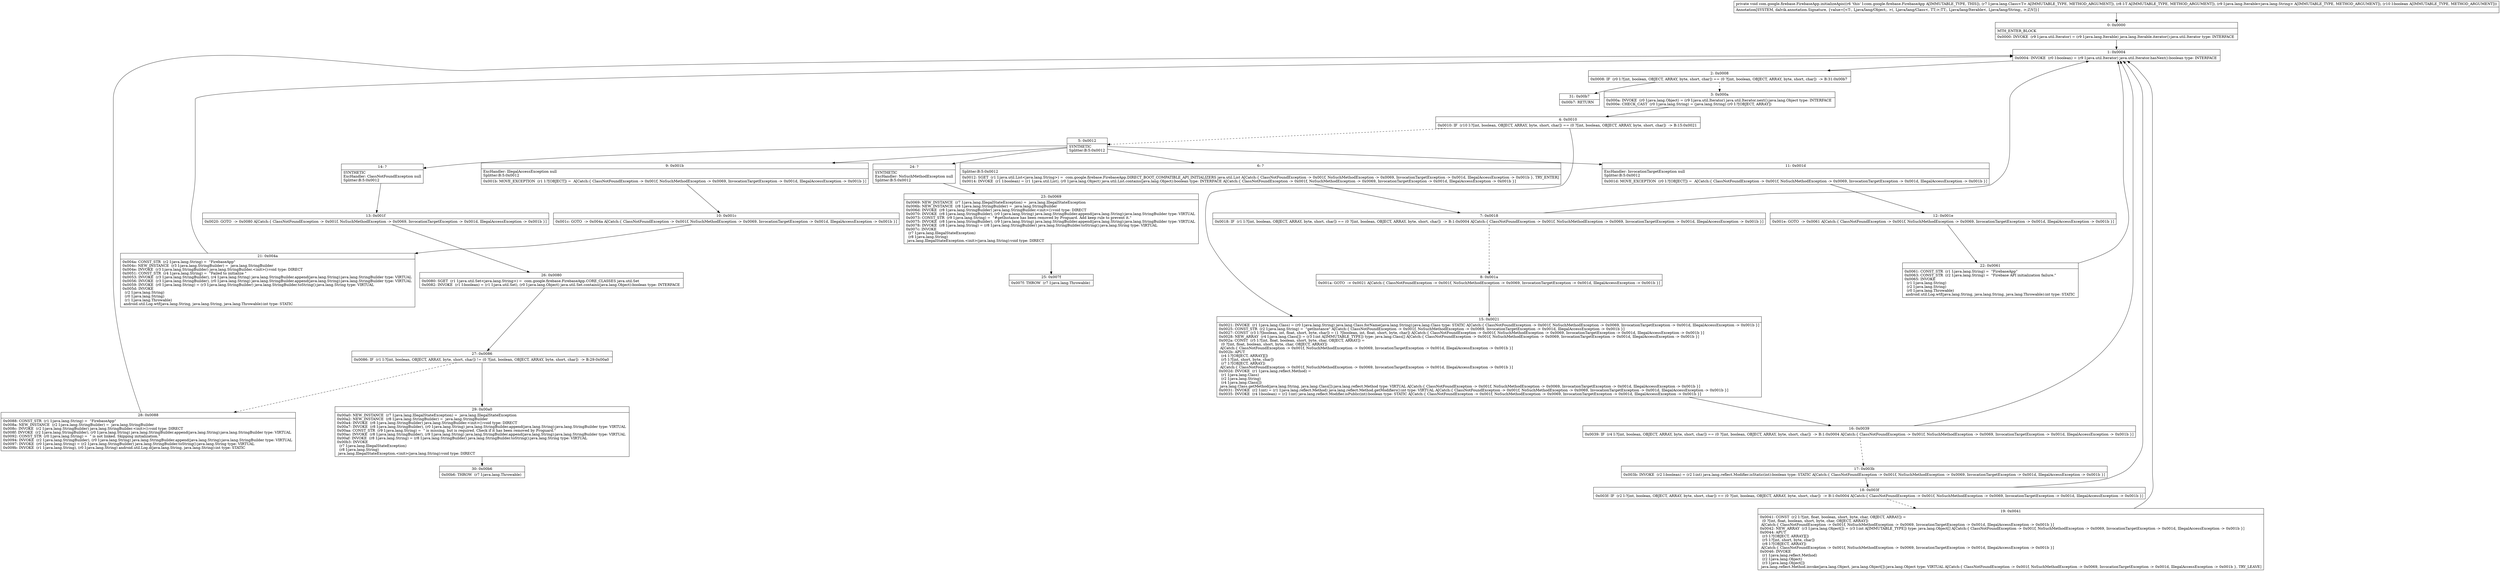 digraph "CFG forcom.google.firebase.FirebaseApp.initializeApis(Ljava\/lang\/Class;Ljava\/lang\/Object;Ljava\/lang\/Iterable;Z)V" {
Node_0 [shape=record,label="{0\:\ 0x0000|MTH_ENTER_BLOCK\l|0x0000: INVOKE  (r9 I:java.util.Iterator) = (r9 I:java.lang.Iterable) java.lang.Iterable.iterator():java.util.Iterator type: INTERFACE \l}"];
Node_1 [shape=record,label="{1\:\ 0x0004|0x0004: INVOKE  (r0 I:boolean) = (r9 I:java.util.Iterator) java.util.Iterator.hasNext():boolean type: INTERFACE \l}"];
Node_2 [shape=record,label="{2\:\ 0x0008|0x0008: IF  (r0 I:?[int, boolean, OBJECT, ARRAY, byte, short, char]) == (0 ?[int, boolean, OBJECT, ARRAY, byte, short, char])  \-\> B:31:0x00b7 \l}"];
Node_3 [shape=record,label="{3\:\ 0x000a|0x000a: INVOKE  (r0 I:java.lang.Object) = (r9 I:java.util.Iterator) java.util.Iterator.next():java.lang.Object type: INTERFACE \l0x000e: CHECK_CAST  (r0 I:java.lang.String) = (java.lang.String) (r0 I:?[OBJECT, ARRAY]) \l}"];
Node_4 [shape=record,label="{4\:\ 0x0010|0x0010: IF  (r10 I:?[int, boolean, OBJECT, ARRAY, byte, short, char]) == (0 ?[int, boolean, OBJECT, ARRAY, byte, short, char])  \-\> B:15:0x0021 \l}"];
Node_5 [shape=record,label="{5\:\ 0x0012|SYNTHETIC\lSplitter:B:5:0x0012\l}"];
Node_6 [shape=record,label="{6\:\ ?|Splitter:B:5:0x0012\l|0x0012: SGET  (r1 I:java.util.List\<java.lang.String\>) =  com.google.firebase.FirebaseApp.DIRECT_BOOT_COMPATIBLE_API_INITIALIZERS java.util.List A[Catch:\{ ClassNotFoundException \-\> 0x001f, NoSuchMethodException \-\> 0x0069, InvocationTargetException \-\> 0x001d, IllegalAccessException \-\> 0x001b \}, TRY_ENTER]\l0x0014: INVOKE  (r1 I:boolean) = (r1 I:java.util.List), (r0 I:java.lang.Object) java.util.List.contains(java.lang.Object):boolean type: INTERFACE A[Catch:\{ ClassNotFoundException \-\> 0x001f, NoSuchMethodException \-\> 0x0069, InvocationTargetException \-\> 0x001d, IllegalAccessException \-\> 0x001b \}]\l}"];
Node_7 [shape=record,label="{7\:\ 0x0018|0x0018: IF  (r1 I:?[int, boolean, OBJECT, ARRAY, byte, short, char]) == (0 ?[int, boolean, OBJECT, ARRAY, byte, short, char])  \-\> B:1:0x0004 A[Catch:\{ ClassNotFoundException \-\> 0x001f, NoSuchMethodException \-\> 0x0069, InvocationTargetException \-\> 0x001d, IllegalAccessException \-\> 0x001b \}]\l}"];
Node_8 [shape=record,label="{8\:\ 0x001a|0x001a: GOTO  \-\> 0x0021 A[Catch:\{ ClassNotFoundException \-\> 0x001f, NoSuchMethodException \-\> 0x0069, InvocationTargetException \-\> 0x001d, IllegalAccessException \-\> 0x001b \}]\l}"];
Node_9 [shape=record,label="{9\:\ 0x001b|ExcHandler: IllegalAccessException null\lSplitter:B:5:0x0012\l|0x001b: MOVE_EXCEPTION  (r1 I:?[OBJECT]) =  A[Catch:\{ ClassNotFoundException \-\> 0x001f, NoSuchMethodException \-\> 0x0069, InvocationTargetException \-\> 0x001d, IllegalAccessException \-\> 0x001b \}]\l}"];
Node_10 [shape=record,label="{10\:\ 0x001c|0x001c: GOTO  \-\> 0x004a A[Catch:\{ ClassNotFoundException \-\> 0x001f, NoSuchMethodException \-\> 0x0069, InvocationTargetException \-\> 0x001d, IllegalAccessException \-\> 0x001b \}]\l}"];
Node_11 [shape=record,label="{11\:\ 0x001d|ExcHandler: InvocationTargetException null\lSplitter:B:5:0x0012\l|0x001d: MOVE_EXCEPTION  (r0 I:?[OBJECT]) =  A[Catch:\{ ClassNotFoundException \-\> 0x001f, NoSuchMethodException \-\> 0x0069, InvocationTargetException \-\> 0x001d, IllegalAccessException \-\> 0x001b \}]\l}"];
Node_12 [shape=record,label="{12\:\ 0x001e|0x001e: GOTO  \-\> 0x0061 A[Catch:\{ ClassNotFoundException \-\> 0x001f, NoSuchMethodException \-\> 0x0069, InvocationTargetException \-\> 0x001d, IllegalAccessException \-\> 0x001b \}]\l}"];
Node_13 [shape=record,label="{13\:\ 0x001f|0x0020: GOTO  \-\> 0x0080 A[Catch:\{ ClassNotFoundException \-\> 0x001f, NoSuchMethodException \-\> 0x0069, InvocationTargetException \-\> 0x001d, IllegalAccessException \-\> 0x001b \}]\l}"];
Node_14 [shape=record,label="{14\:\ ?|SYNTHETIC\lExcHandler: ClassNotFoundException null\lSplitter:B:5:0x0012\l}"];
Node_15 [shape=record,label="{15\:\ 0x0021|0x0021: INVOKE  (r1 I:java.lang.Class) = (r0 I:java.lang.String) java.lang.Class.forName(java.lang.String):java.lang.Class type: STATIC A[Catch:\{ ClassNotFoundException \-\> 0x001f, NoSuchMethodException \-\> 0x0069, InvocationTargetException \-\> 0x001d, IllegalAccessException \-\> 0x001b \}]\l0x0025: CONST_STR  (r2 I:java.lang.String) =  \"getInstance\" A[Catch:\{ ClassNotFoundException \-\> 0x001f, NoSuchMethodException \-\> 0x0069, InvocationTargetException \-\> 0x001d, IllegalAccessException \-\> 0x001b \}]\l0x0027: CONST  (r3 I:?[boolean, int, float, short, byte, char]) = (1 ?[boolean, int, float, short, byte, char]) A[Catch:\{ ClassNotFoundException \-\> 0x001f, NoSuchMethodException \-\> 0x0069, InvocationTargetException \-\> 0x001d, IllegalAccessException \-\> 0x001b \}]\l0x0028: NEW_ARRAY  (r4 I:java.lang.Class[]) = (r3 I:int A[IMMUTABLE_TYPE]) type: java.lang.Class[] A[Catch:\{ ClassNotFoundException \-\> 0x001f, NoSuchMethodException \-\> 0x0069, InvocationTargetException \-\> 0x001d, IllegalAccessException \-\> 0x001b \}]\l0x002a: CONST  (r5 I:?[int, float, boolean, short, byte, char, OBJECT, ARRAY]) = \l  (0 ?[int, float, boolean, short, byte, char, OBJECT, ARRAY])\l A[Catch:\{ ClassNotFoundException \-\> 0x001f, NoSuchMethodException \-\> 0x0069, InvocationTargetException \-\> 0x001d, IllegalAccessException \-\> 0x001b \}]\l0x002b: APUT  \l  (r4 I:?[OBJECT, ARRAY][])\l  (r5 I:?[int, short, byte, char])\l  (r7 I:?[OBJECT, ARRAY])\l A[Catch:\{ ClassNotFoundException \-\> 0x001f, NoSuchMethodException \-\> 0x0069, InvocationTargetException \-\> 0x001d, IllegalAccessException \-\> 0x001b \}]\l0x002d: INVOKE  (r1 I:java.lang.reflect.Method) = \l  (r1 I:java.lang.Class)\l  (r2 I:java.lang.String)\l  (r4 I:java.lang.Class[])\l java.lang.Class.getMethod(java.lang.String, java.lang.Class[]):java.lang.reflect.Method type: VIRTUAL A[Catch:\{ ClassNotFoundException \-\> 0x001f, NoSuchMethodException \-\> 0x0069, InvocationTargetException \-\> 0x001d, IllegalAccessException \-\> 0x001b \}]\l0x0031: INVOKE  (r2 I:int) = (r1 I:java.lang.reflect.Method) java.lang.reflect.Method.getModifiers():int type: VIRTUAL A[Catch:\{ ClassNotFoundException \-\> 0x001f, NoSuchMethodException \-\> 0x0069, InvocationTargetException \-\> 0x001d, IllegalAccessException \-\> 0x001b \}]\l0x0035: INVOKE  (r4 I:boolean) = (r2 I:int) java.lang.reflect.Modifier.isPublic(int):boolean type: STATIC A[Catch:\{ ClassNotFoundException \-\> 0x001f, NoSuchMethodException \-\> 0x0069, InvocationTargetException \-\> 0x001d, IllegalAccessException \-\> 0x001b \}]\l}"];
Node_16 [shape=record,label="{16\:\ 0x0039|0x0039: IF  (r4 I:?[int, boolean, OBJECT, ARRAY, byte, short, char]) == (0 ?[int, boolean, OBJECT, ARRAY, byte, short, char])  \-\> B:1:0x0004 A[Catch:\{ ClassNotFoundException \-\> 0x001f, NoSuchMethodException \-\> 0x0069, InvocationTargetException \-\> 0x001d, IllegalAccessException \-\> 0x001b \}]\l}"];
Node_17 [shape=record,label="{17\:\ 0x003b|0x003b: INVOKE  (r2 I:boolean) = (r2 I:int) java.lang.reflect.Modifier.isStatic(int):boolean type: STATIC A[Catch:\{ ClassNotFoundException \-\> 0x001f, NoSuchMethodException \-\> 0x0069, InvocationTargetException \-\> 0x001d, IllegalAccessException \-\> 0x001b \}]\l}"];
Node_18 [shape=record,label="{18\:\ 0x003f|0x003f: IF  (r2 I:?[int, boolean, OBJECT, ARRAY, byte, short, char]) == (0 ?[int, boolean, OBJECT, ARRAY, byte, short, char])  \-\> B:1:0x0004 A[Catch:\{ ClassNotFoundException \-\> 0x001f, NoSuchMethodException \-\> 0x0069, InvocationTargetException \-\> 0x001d, IllegalAccessException \-\> 0x001b \}]\l}"];
Node_19 [shape=record,label="{19\:\ 0x0041|0x0041: CONST  (r2 I:?[int, float, boolean, short, byte, char, OBJECT, ARRAY]) = \l  (0 ?[int, float, boolean, short, byte, char, OBJECT, ARRAY])\l A[Catch:\{ ClassNotFoundException \-\> 0x001f, NoSuchMethodException \-\> 0x0069, InvocationTargetException \-\> 0x001d, IllegalAccessException \-\> 0x001b \}]\l0x0042: NEW_ARRAY  (r3 I:java.lang.Object[]) = (r3 I:int A[IMMUTABLE_TYPE]) type: java.lang.Object[] A[Catch:\{ ClassNotFoundException \-\> 0x001f, NoSuchMethodException \-\> 0x0069, InvocationTargetException \-\> 0x001d, IllegalAccessException \-\> 0x001b \}]\l0x0044: APUT  \l  (r3 I:?[OBJECT, ARRAY][])\l  (r5 I:?[int, short, byte, char])\l  (r8 I:?[OBJECT, ARRAY])\l A[Catch:\{ ClassNotFoundException \-\> 0x001f, NoSuchMethodException \-\> 0x0069, InvocationTargetException \-\> 0x001d, IllegalAccessException \-\> 0x001b \}]\l0x0046: INVOKE  \l  (r1 I:java.lang.reflect.Method)\l  (r2 I:java.lang.Object)\l  (r3 I:java.lang.Object[])\l java.lang.reflect.Method.invoke(java.lang.Object, java.lang.Object[]):java.lang.Object type: VIRTUAL A[Catch:\{ ClassNotFoundException \-\> 0x001f, NoSuchMethodException \-\> 0x0069, InvocationTargetException \-\> 0x001d, IllegalAccessException \-\> 0x001b \}, TRY_LEAVE]\l}"];
Node_21 [shape=record,label="{21\:\ 0x004a|0x004a: CONST_STR  (r2 I:java.lang.String) =  \"FirebaseApp\" \l0x004c: NEW_INSTANCE  (r3 I:java.lang.StringBuilder) =  java.lang.StringBuilder \l0x004e: INVOKE  (r3 I:java.lang.StringBuilder) java.lang.StringBuilder.\<init\>():void type: DIRECT \l0x0051: CONST_STR  (r4 I:java.lang.String) =  \"Failed to initialize \" \l0x0053: INVOKE  (r3 I:java.lang.StringBuilder), (r4 I:java.lang.String) java.lang.StringBuilder.append(java.lang.String):java.lang.StringBuilder type: VIRTUAL \l0x0056: INVOKE  (r3 I:java.lang.StringBuilder), (r0 I:java.lang.String) java.lang.StringBuilder.append(java.lang.String):java.lang.StringBuilder type: VIRTUAL \l0x0059: INVOKE  (r0 I:java.lang.String) = (r3 I:java.lang.StringBuilder) java.lang.StringBuilder.toString():java.lang.String type: VIRTUAL \l0x005d: INVOKE  \l  (r2 I:java.lang.String)\l  (r0 I:java.lang.String)\l  (r1 I:java.lang.Throwable)\l android.util.Log.wtf(java.lang.String, java.lang.String, java.lang.Throwable):int type: STATIC \l}"];
Node_22 [shape=record,label="{22\:\ 0x0061|0x0061: CONST_STR  (r1 I:java.lang.String) =  \"FirebaseApp\" \l0x0063: CONST_STR  (r2 I:java.lang.String) =  \"Firebase API initialization failure.\" \l0x0065: INVOKE  \l  (r1 I:java.lang.String)\l  (r2 I:java.lang.String)\l  (r0 I:java.lang.Throwable)\l android.util.Log.wtf(java.lang.String, java.lang.String, java.lang.Throwable):int type: STATIC \l}"];
Node_23 [shape=record,label="{23\:\ 0x0069|0x0069: NEW_INSTANCE  (r7 I:java.lang.IllegalStateException) =  java.lang.IllegalStateException \l0x006b: NEW_INSTANCE  (r8 I:java.lang.StringBuilder) =  java.lang.StringBuilder \l0x006d: INVOKE  (r8 I:java.lang.StringBuilder) java.lang.StringBuilder.\<init\>():void type: DIRECT \l0x0070: INVOKE  (r8 I:java.lang.StringBuilder), (r0 I:java.lang.String) java.lang.StringBuilder.append(java.lang.String):java.lang.StringBuilder type: VIRTUAL \l0x0073: CONST_STR  (r9 I:java.lang.String) =  \"#getInstance has been removed by Proguard. Add keep rule to prevent it.\" \l0x0075: INVOKE  (r8 I:java.lang.StringBuilder), (r9 I:java.lang.String) java.lang.StringBuilder.append(java.lang.String):java.lang.StringBuilder type: VIRTUAL \l0x0078: INVOKE  (r8 I:java.lang.String) = (r8 I:java.lang.StringBuilder) java.lang.StringBuilder.toString():java.lang.String type: VIRTUAL \l0x007c: INVOKE  \l  (r7 I:java.lang.IllegalStateException)\l  (r8 I:java.lang.String)\l java.lang.IllegalStateException.\<init\>(java.lang.String):void type: DIRECT \l}"];
Node_24 [shape=record,label="{24\:\ ?|SYNTHETIC\lExcHandler: NoSuchMethodException null\lSplitter:B:5:0x0012\l}"];
Node_25 [shape=record,label="{25\:\ 0x007f|0x007f: THROW  (r7 I:java.lang.Throwable) \l}"];
Node_26 [shape=record,label="{26\:\ 0x0080|0x0080: SGET  (r1 I:java.util.Set\<java.lang.String\>) =  com.google.firebase.FirebaseApp.CORE_CLASSES java.util.Set \l0x0082: INVOKE  (r1 I:boolean) = (r1 I:java.util.Set), (r0 I:java.lang.Object) java.util.Set.contains(java.lang.Object):boolean type: INTERFACE \l}"];
Node_27 [shape=record,label="{27\:\ 0x0086|0x0086: IF  (r1 I:?[int, boolean, OBJECT, ARRAY, byte, short, char]) != (0 ?[int, boolean, OBJECT, ARRAY, byte, short, char])  \-\> B:29:0x00a0 \l}"];
Node_28 [shape=record,label="{28\:\ 0x0088|0x0088: CONST_STR  (r1 I:java.lang.String) =  \"FirebaseApp\" \l0x008a: NEW_INSTANCE  (r2 I:java.lang.StringBuilder) =  java.lang.StringBuilder \l0x008c: INVOKE  (r2 I:java.lang.StringBuilder) java.lang.StringBuilder.\<init\>():void type: DIRECT \l0x008f: INVOKE  (r2 I:java.lang.StringBuilder), (r0 I:java.lang.String) java.lang.StringBuilder.append(java.lang.String):java.lang.StringBuilder type: VIRTUAL \l0x0092: CONST_STR  (r0 I:java.lang.String) =  \" is not linked. Skipping initialization.\" \l0x0094: INVOKE  (r2 I:java.lang.StringBuilder), (r0 I:java.lang.String) java.lang.StringBuilder.append(java.lang.String):java.lang.StringBuilder type: VIRTUAL \l0x0097: INVOKE  (r0 I:java.lang.String) = (r2 I:java.lang.StringBuilder) java.lang.StringBuilder.toString():java.lang.String type: VIRTUAL \l0x009b: INVOKE  (r1 I:java.lang.String), (r0 I:java.lang.String) android.util.Log.d(java.lang.String, java.lang.String):int type: STATIC \l}"];
Node_29 [shape=record,label="{29\:\ 0x00a0|0x00a0: NEW_INSTANCE  (r7 I:java.lang.IllegalStateException) =  java.lang.IllegalStateException \l0x00a2: NEW_INSTANCE  (r8 I:java.lang.StringBuilder) =  java.lang.StringBuilder \l0x00a4: INVOKE  (r8 I:java.lang.StringBuilder) java.lang.StringBuilder.\<init\>():void type: DIRECT \l0x00a7: INVOKE  (r8 I:java.lang.StringBuilder), (r0 I:java.lang.String) java.lang.StringBuilder.append(java.lang.String):java.lang.StringBuilder type: VIRTUAL \l0x00aa: CONST_STR  (r9 I:java.lang.String) =  \" is missing, but is required. Check if it has been removed by Proguard.\" \l0x00ac: INVOKE  (r8 I:java.lang.StringBuilder), (r9 I:java.lang.String) java.lang.StringBuilder.append(java.lang.String):java.lang.StringBuilder type: VIRTUAL \l0x00af: INVOKE  (r8 I:java.lang.String) = (r8 I:java.lang.StringBuilder) java.lang.StringBuilder.toString():java.lang.String type: VIRTUAL \l0x00b3: INVOKE  \l  (r7 I:java.lang.IllegalStateException)\l  (r8 I:java.lang.String)\l java.lang.IllegalStateException.\<init\>(java.lang.String):void type: DIRECT \l}"];
Node_30 [shape=record,label="{30\:\ 0x00b6|0x00b6: THROW  (r7 I:java.lang.Throwable) \l}"];
Node_31 [shape=record,label="{31\:\ 0x00b7|0x00b7: RETURN   \l}"];
MethodNode[shape=record,label="{private void com.google.firebase.FirebaseApp.initializeApis((r6 'this' I:com.google.firebase.FirebaseApp A[IMMUTABLE_TYPE, THIS]), (r7 I:java.lang.Class\<T\> A[IMMUTABLE_TYPE, METHOD_ARGUMENT]), (r8 I:T A[IMMUTABLE_TYPE, METHOD_ARGUMENT]), (r9 I:java.lang.Iterable\<java.lang.String\> A[IMMUTABLE_TYPE, METHOD_ARGUMENT]), (r10 I:boolean A[IMMUTABLE_TYPE, METHOD_ARGUMENT]))  | Annotation[SYSTEM, dalvik.annotation.Signature, \{value=[\<T:, Ljava\/lang\/Object;, \>(, Ljava\/lang\/Class\<, TT;\>;TT;, Ljava\/lang\/Iterable\<, Ljava\/lang\/String;, \>;Z)V]\}]\l}"];
MethodNode -> Node_0;
Node_0 -> Node_1;
Node_1 -> Node_2;
Node_2 -> Node_3[style=dashed];
Node_2 -> Node_31;
Node_3 -> Node_4;
Node_4 -> Node_5[style=dashed];
Node_4 -> Node_15;
Node_5 -> Node_6;
Node_5 -> Node_14;
Node_5 -> Node_24;
Node_5 -> Node_11;
Node_5 -> Node_9;
Node_6 -> Node_7;
Node_7 -> Node_1;
Node_7 -> Node_8[style=dashed];
Node_8 -> Node_15;
Node_9 -> Node_10;
Node_10 -> Node_21;
Node_11 -> Node_12;
Node_12 -> Node_22;
Node_13 -> Node_26;
Node_14 -> Node_13;
Node_15 -> Node_16;
Node_16 -> Node_1;
Node_16 -> Node_17[style=dashed];
Node_17 -> Node_18;
Node_18 -> Node_1;
Node_18 -> Node_19[style=dashed];
Node_19 -> Node_1;
Node_21 -> Node_1;
Node_22 -> Node_1;
Node_23 -> Node_25;
Node_24 -> Node_23;
Node_26 -> Node_27;
Node_27 -> Node_28[style=dashed];
Node_27 -> Node_29;
Node_28 -> Node_1;
Node_29 -> Node_30;
}

